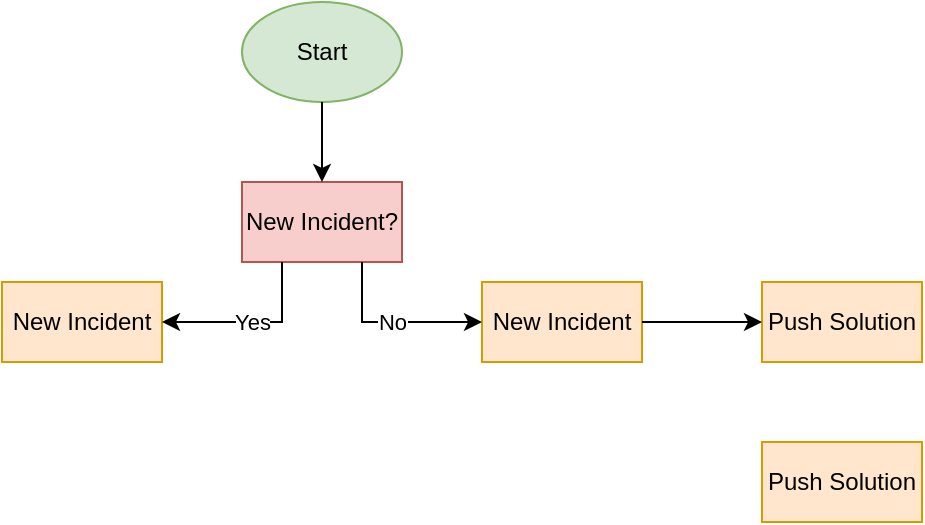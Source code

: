 <mxfile version="20.8.20" type="github">
  <diagram id="C5RBs43oDa-KdzZeNtuy" name="Page-1">
    <mxGraphModel dx="966" dy="660" grid="1" gridSize="10" guides="1" tooltips="1" connect="1" arrows="1" fold="1" page="1" pageScale="1" pageWidth="827" pageHeight="1169" math="0" shadow="0">
      <root>
        <mxCell id="WIyWlLk6GJQsqaUBKTNV-0" />
        <mxCell id="WIyWlLk6GJQsqaUBKTNV-1" parent="WIyWlLk6GJQsqaUBKTNV-0" />
        <mxCell id="dmz1GYS6OPMDdzIuNLGM-0" value="Start" style="ellipse;whiteSpace=wrap;html=1;fillColor=#d5e8d4;strokeColor=#82b366;" vertex="1" parent="WIyWlLk6GJQsqaUBKTNV-1">
          <mxGeometry x="320" y="60" width="80" height="50" as="geometry" />
        </mxCell>
        <mxCell id="dmz1GYS6OPMDdzIuNLGM-1" value="New Incident?" style="rounded=0;whiteSpace=wrap;html=1;fillColor=#f8cecc;strokeColor=#b85450;" vertex="1" parent="WIyWlLk6GJQsqaUBKTNV-1">
          <mxGeometry x="320" y="150" width="80" height="40" as="geometry" />
        </mxCell>
        <mxCell id="dmz1GYS6OPMDdzIuNLGM-2" value="" style="endArrow=classic;html=1;rounded=0;exitX=0.5;exitY=1;exitDx=0;exitDy=0;entryX=0.5;entryY=0;entryDx=0;entryDy=0;" edge="1" parent="WIyWlLk6GJQsqaUBKTNV-1" source="dmz1GYS6OPMDdzIuNLGM-0" target="dmz1GYS6OPMDdzIuNLGM-1">
          <mxGeometry width="50" height="50" relative="1" as="geometry">
            <mxPoint x="390" y="370" as="sourcePoint" />
            <mxPoint x="440" y="320" as="targetPoint" />
          </mxGeometry>
        </mxCell>
        <mxCell id="dmz1GYS6OPMDdzIuNLGM-3" value="New Incident" style="rounded=0;whiteSpace=wrap;html=1;fillColor=#ffe6cc;strokeColor=#d79b00;" vertex="1" parent="WIyWlLk6GJQsqaUBKTNV-1">
          <mxGeometry x="440" y="200" width="80" height="40" as="geometry" />
        </mxCell>
        <mxCell id="dmz1GYS6OPMDdzIuNLGM-4" value="New Incident" style="rounded=0;whiteSpace=wrap;html=1;fillColor=#ffe6cc;strokeColor=#d79b00;" vertex="1" parent="WIyWlLk6GJQsqaUBKTNV-1">
          <mxGeometry x="200" y="200" width="80" height="40" as="geometry" />
        </mxCell>
        <mxCell id="dmz1GYS6OPMDdzIuNLGM-6" value="" style="endArrow=classic;html=1;rounded=0;exitX=0.75;exitY=1;exitDx=0;exitDy=0;entryX=0;entryY=0.5;entryDx=0;entryDy=0;" edge="1" parent="WIyWlLk6GJQsqaUBKTNV-1" source="dmz1GYS6OPMDdzIuNLGM-1" target="dmz1GYS6OPMDdzIuNLGM-3">
          <mxGeometry relative="1" as="geometry">
            <mxPoint x="320" y="300" as="sourcePoint" />
            <mxPoint x="420" y="300" as="targetPoint" />
            <Array as="points">
              <mxPoint x="380" y="220" />
            </Array>
          </mxGeometry>
        </mxCell>
        <mxCell id="dmz1GYS6OPMDdzIuNLGM-7" value="No" style="edgeLabel;resizable=0;html=1;align=center;verticalAlign=middle;" connectable="0" vertex="1" parent="dmz1GYS6OPMDdzIuNLGM-6">
          <mxGeometry relative="1" as="geometry" />
        </mxCell>
        <mxCell id="dmz1GYS6OPMDdzIuNLGM-9" value="" style="endArrow=classic;html=1;rounded=0;exitX=0.25;exitY=1;exitDx=0;exitDy=0;entryX=1;entryY=0.5;entryDx=0;entryDy=0;" edge="1" parent="WIyWlLk6GJQsqaUBKTNV-1" source="dmz1GYS6OPMDdzIuNLGM-1" target="dmz1GYS6OPMDdzIuNLGM-4">
          <mxGeometry relative="1" as="geometry">
            <mxPoint x="354" y="290" as="sourcePoint" />
            <mxPoint x="414" y="320" as="targetPoint" />
            <Array as="points">
              <mxPoint x="340" y="220" />
              <mxPoint x="320" y="220" />
            </Array>
          </mxGeometry>
        </mxCell>
        <mxCell id="dmz1GYS6OPMDdzIuNLGM-10" value="Yes" style="edgeLabel;resizable=0;html=1;align=center;verticalAlign=middle;" connectable="0" vertex="1" parent="dmz1GYS6OPMDdzIuNLGM-9">
          <mxGeometry relative="1" as="geometry" />
        </mxCell>
        <mxCell id="dmz1GYS6OPMDdzIuNLGM-11" value="Push Solution" style="rounded=0;whiteSpace=wrap;html=1;fillColor=#ffe6cc;strokeColor=#d79b00;" vertex="1" parent="WIyWlLk6GJQsqaUBKTNV-1">
          <mxGeometry x="580" y="200" width="80" height="40" as="geometry" />
        </mxCell>
        <mxCell id="dmz1GYS6OPMDdzIuNLGM-12" value="" style="endArrow=classic;html=1;rounded=0;exitX=1;exitY=0.5;exitDx=0;exitDy=0;entryX=0;entryY=0.5;entryDx=0;entryDy=0;" edge="1" parent="WIyWlLk6GJQsqaUBKTNV-1" source="dmz1GYS6OPMDdzIuNLGM-3" target="dmz1GYS6OPMDdzIuNLGM-11">
          <mxGeometry width="50" height="50" relative="1" as="geometry">
            <mxPoint x="560" y="240" as="sourcePoint" />
            <mxPoint x="560" y="280" as="targetPoint" />
          </mxGeometry>
        </mxCell>
        <mxCell id="dmz1GYS6OPMDdzIuNLGM-14" value="Push Solution" style="rounded=0;whiteSpace=wrap;html=1;fillColor=#ffe6cc;strokeColor=#d79b00;" vertex="1" parent="WIyWlLk6GJQsqaUBKTNV-1">
          <mxGeometry x="580" y="280" width="80" height="40" as="geometry" />
        </mxCell>
      </root>
    </mxGraphModel>
  </diagram>
</mxfile>
